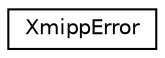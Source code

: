digraph "Graphical Class Hierarchy"
{
  edge [fontname="Helvetica",fontsize="10",labelfontname="Helvetica",labelfontsize="10"];
  node [fontname="Helvetica",fontsize="10",shape=record];
  rankdir="LR";
  Node0 [label="XmippError",height=0.2,width=0.4,color="black", fillcolor="white", style="filled",URL="$classXmippError.html"];
}
